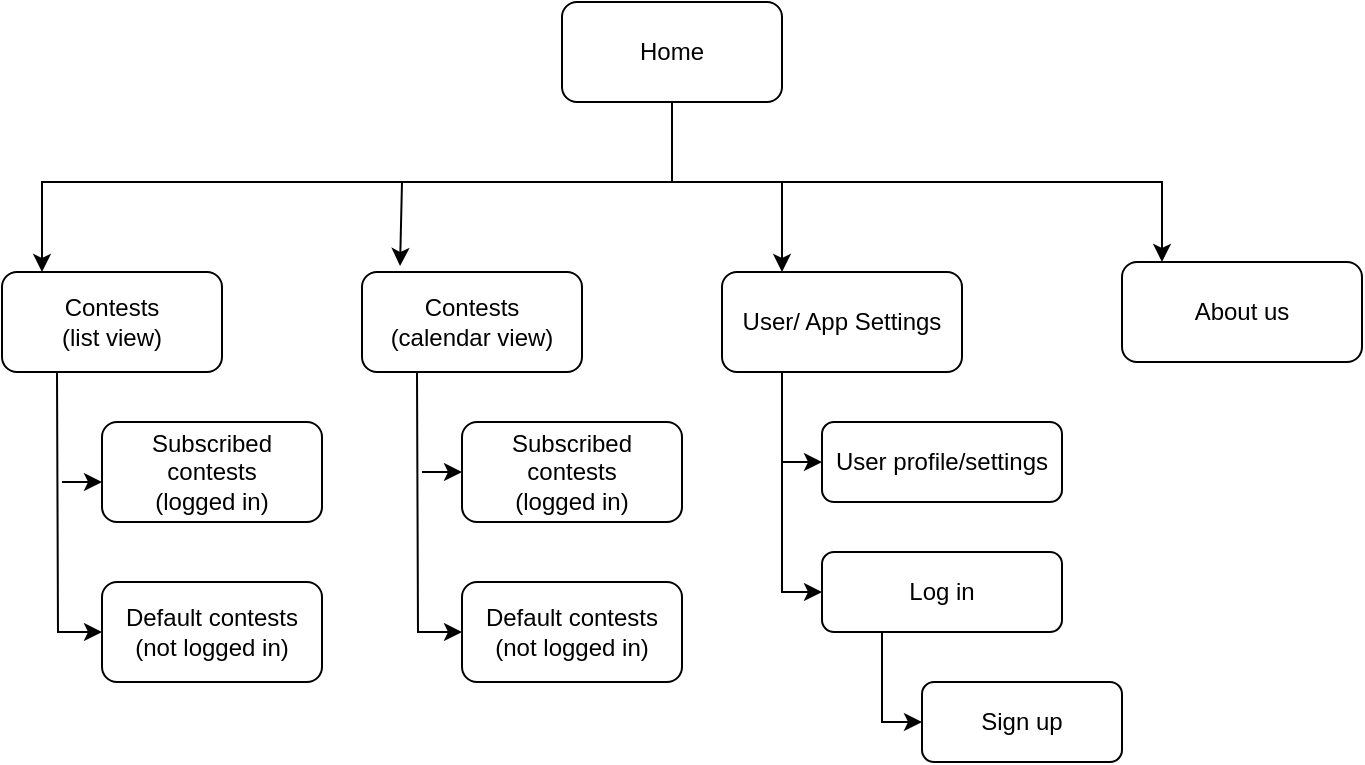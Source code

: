<?xml version="1.0" encoding="UTF-8"?>
<mxfile version="16.6.2" type="google"><diagram id="prtHgNgQTEPvFCAcTncT" name="Page-1"><mxGraphModel dx="600" dy="843" grid="1" gridSize="10" guides="1" tooltips="1" connect="1" arrows="1" fold="1" page="1" pageScale="1" pageWidth="850" pageHeight="1100" math="0" shadow="0"><root><mxCell id="0"/><mxCell id="1" parent="0"/><mxCell id="1tTUfkgKfojHDpe17kjp-9" value="" style="edgeStyle=orthogonalEdgeStyle;rounded=0;orthogonalLoop=1;jettySize=auto;html=1;" parent="1" source="C4GK_rl0RKMywNstHU0C-2" target="1tTUfkgKfojHDpe17kjp-8" edge="1"><mxGeometry relative="1" as="geometry"><Array as="points"><mxPoint x="415" y="190"/><mxPoint x="100" y="190"/></Array></mxGeometry></mxCell><mxCell id="yo_HmpHif4s2e-lSp91E-30" style="edgeStyle=none;rounded=0;orthogonalLoop=1;jettySize=auto;html=1;elbow=vertical;entryX=0.25;entryY=0;entryDx=0;entryDy=0;" parent="1" target="1tTUfkgKfojHDpe17kjp-4" edge="1"><mxGeometry relative="1" as="geometry"><mxPoint x="415" y="240" as="targetPoint"/><mxPoint x="470" y="190" as="sourcePoint"/></mxGeometry></mxCell><mxCell id="C4GK_rl0RKMywNstHU0C-2" value="Home" style="rounded=1;whiteSpace=wrap;html=1;" parent="1" vertex="1"><mxGeometry x="360" y="100" width="110" height="50" as="geometry"/></mxCell><mxCell id="yo_HmpHif4s2e-lSp91E-18" style="edgeStyle=orthogonalEdgeStyle;rounded=0;orthogonalLoop=1;jettySize=auto;html=1;elbow=vertical;" parent="1" edge="1"><mxGeometry relative="1" as="geometry"><mxPoint x="415" y="150" as="sourcePoint"/><Array as="points"><mxPoint x="415" y="190"/><mxPoint x="660" y="190"/></Array><mxPoint x="660" y="230" as="targetPoint"/></mxGeometry></mxCell><mxCell id="1tTUfkgKfojHDpe17kjp-4" value="User/ App Settings" style="whiteSpace=wrap;html=1;rounded=1;" parent="1" vertex="1"><mxGeometry x="440" y="235" width="120" height="50" as="geometry"/></mxCell><mxCell id="1tTUfkgKfojHDpe17kjp-8" value="Contests&lt;br&gt;(list view)" style="rounded=1;whiteSpace=wrap;html=1;" parent="1" vertex="1"><mxGeometry x="80" y="235" width="110" height="50" as="geometry"/></mxCell><mxCell id="1tTUfkgKfojHDpe17kjp-14" value="Log in" style="rounded=1;whiteSpace=wrap;html=1;" parent="1" vertex="1"><mxGeometry x="490" y="375" width="120" height="40" as="geometry"/></mxCell><mxCell id="d2G8I4b3JAWPRP_sztcv-8" value="Sign up" style="rounded=1;whiteSpace=wrap;html=1;" parent="1" vertex="1"><mxGeometry x="540" y="440" width="100" height="40" as="geometry"/></mxCell><mxCell id="d2G8I4b3JAWPRP_sztcv-11" value="About us" style="rounded=1;whiteSpace=wrap;html=1;" parent="1" vertex="1"><mxGeometry x="640" y="230" width="120" height="50" as="geometry"/></mxCell><mxCell id="yo_HmpHif4s2e-lSp91E-4" value="User profile/settings" style="whiteSpace=wrap;html=1;rounded=1;direction=west;" parent="1" vertex="1"><mxGeometry x="490" y="310" width="120" height="40" as="geometry"/></mxCell><mxCell id="yo_HmpHif4s2e-lSp91E-16" value="Contests&lt;br&gt;(calendar view)" style="rounded=1;whiteSpace=wrap;html=1;" parent="1" vertex="1"><mxGeometry x="260" y="235" width="110" height="50" as="geometry"/></mxCell><mxCell id="d2G8I4b3JAWPRP_sztcv-23" value="" style="endArrow=classic;html=1;rounded=0;entryX=0.173;entryY=-0.06;entryDx=0;entryDy=0;entryPerimeter=0;" parent="1" target="yo_HmpHif4s2e-lSp91E-16" edge="1"><mxGeometry width="50" height="50" relative="1" as="geometry"><mxPoint x="280" y="190" as="sourcePoint"/><mxPoint x="360" y="220" as="targetPoint"/></mxGeometry></mxCell><mxCell id="d2G8I4b3JAWPRP_sztcv-24" value="" style="endArrow=classic;html=1;rounded=0;exitX=0.25;exitY=1;exitDx=0;exitDy=0;entryX=0;entryY=0.5;entryDx=0;entryDy=0;" parent="1" source="1tTUfkgKfojHDpe17kjp-8" target="d2G8I4b3JAWPRP_sztcv-30" edge="1"><mxGeometry width="50" height="50" relative="1" as="geometry"><mxPoint x="100" y="290" as="sourcePoint"/><mxPoint x="100" y="440" as="targetPoint"/><Array as="points"><mxPoint x="108" y="415"/></Array></mxGeometry></mxCell><mxCell id="d2G8I4b3JAWPRP_sztcv-25" value="Subscribed contests&lt;br&gt;(logged in)" style="rounded=1;whiteSpace=wrap;html=1;" parent="1" vertex="1"><mxGeometry x="130" y="310" width="110" height="50" as="geometry"/></mxCell><mxCell id="d2G8I4b3JAWPRP_sztcv-26" value="" style="endArrow=classic;html=1;rounded=0;entryX=0;entryY=0.5;entryDx=0;entryDy=0;exitX=0.25;exitY=1;exitDx=0;exitDy=0;" parent="1" source="1tTUfkgKfojHDpe17kjp-14" target="d2G8I4b3JAWPRP_sztcv-8" edge="1"><mxGeometry width="50" height="50" relative="1" as="geometry"><mxPoint x="420" y="355" as="sourcePoint"/><mxPoint x="470" y="305" as="targetPoint"/><Array as="points"><mxPoint x="520" y="460"/></Array></mxGeometry></mxCell><mxCell id="d2G8I4b3JAWPRP_sztcv-27" value="" style="endArrow=classic;html=1;rounded=0;entryX=1;entryY=0.5;entryDx=0;entryDy=0;" parent="1" target="yo_HmpHif4s2e-lSp91E-4" edge="1"><mxGeometry width="50" height="50" relative="1" as="geometry"><mxPoint x="470" y="330" as="sourcePoint"/><mxPoint x="480" y="365" as="targetPoint"/></mxGeometry></mxCell><mxCell id="d2G8I4b3JAWPRP_sztcv-28" value="" style="endArrow=classic;html=1;rounded=0;exitX=0.25;exitY=1;exitDx=0;exitDy=0;entryX=0;entryY=0.5;entryDx=0;entryDy=0;" parent="1" source="1tTUfkgKfojHDpe17kjp-4" target="1tTUfkgKfojHDpe17kjp-14" edge="1"><mxGeometry width="50" height="50" relative="1" as="geometry"><mxPoint x="420" y="420" as="sourcePoint"/><mxPoint x="470" y="370" as="targetPoint"/><Array as="points"><mxPoint x="470" y="395"/></Array></mxGeometry></mxCell><mxCell id="d2G8I4b3JAWPRP_sztcv-29" value="" style="endArrow=classic;html=1;rounded=0;" parent="1" edge="1"><mxGeometry width="50" height="50" relative="1" as="geometry"><mxPoint x="110" y="340" as="sourcePoint"/><mxPoint x="130" y="340" as="targetPoint"/></mxGeometry></mxCell><mxCell id="d2G8I4b3JAWPRP_sztcv-30" value="Default contests (not logged in)" style="rounded=1;whiteSpace=wrap;html=1;" parent="1" vertex="1"><mxGeometry x="130" y="390" width="110" height="50" as="geometry"/></mxCell><mxCell id="d2G8I4b3JAWPRP_sztcv-33" value="" style="endArrow=classic;html=1;rounded=0;entryX=0;entryY=0.5;entryDx=0;entryDy=0;exitX=0.25;exitY=1;exitDx=0;exitDy=0;" parent="1" source="yo_HmpHif4s2e-lSp91E-16" target="d2G8I4b3JAWPRP_sztcv-35" edge="1"><mxGeometry width="50" height="50" relative="1" as="geometry"><mxPoint x="280" y="300" as="sourcePoint"/><mxPoint x="300" y="415" as="targetPoint"/><Array as="points"><mxPoint x="288" y="415"/></Array></mxGeometry></mxCell><mxCell id="d2G8I4b3JAWPRP_sztcv-34" value="Subscribed contests&lt;br&gt;(logged in)" style="rounded=1;whiteSpace=wrap;html=1;" parent="1" vertex="1"><mxGeometry x="310" y="310" width="110" height="50" as="geometry"/></mxCell><mxCell id="d2G8I4b3JAWPRP_sztcv-35" value="Default contests (not logged in)" style="rounded=1;whiteSpace=wrap;html=1;" parent="1" vertex="1"><mxGeometry x="310" y="390" width="110" height="50" as="geometry"/></mxCell><mxCell id="d2G8I4b3JAWPRP_sztcv-36" value="" style="endArrow=classic;html=1;rounded=0;entryX=0;entryY=0.5;entryDx=0;entryDy=0;" parent="1" target="d2G8I4b3JAWPRP_sztcv-34" edge="1"><mxGeometry width="50" height="50" relative="1" as="geometry"><mxPoint x="290" y="335" as="sourcePoint"/><mxPoint x="320" y="305" as="targetPoint"/></mxGeometry></mxCell></root></mxGraphModel></diagram></mxfile>